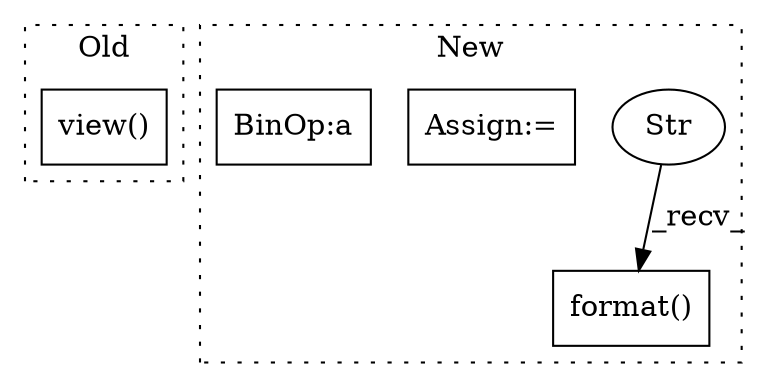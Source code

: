 digraph G {
subgraph cluster0 {
1 [label="view()" a="75" s="1104,1169" l="44,1" shape="box"];
label = "Old";
style="dotted";
}
subgraph cluster1 {
2 [label="format()" a="75" s="1471,1521" l="32,1" shape="box"];
3 [label="Str" a="66" s="1471" l="24" shape="ellipse"];
4 [label="Assign:=" a="68" s="1848" l="3" shape="box"];
5 [label="BinOp:a" a="82" s="1598" l="1" shape="box"];
label = "New";
style="dotted";
}
3 -> 2 [label="_recv_"];
}